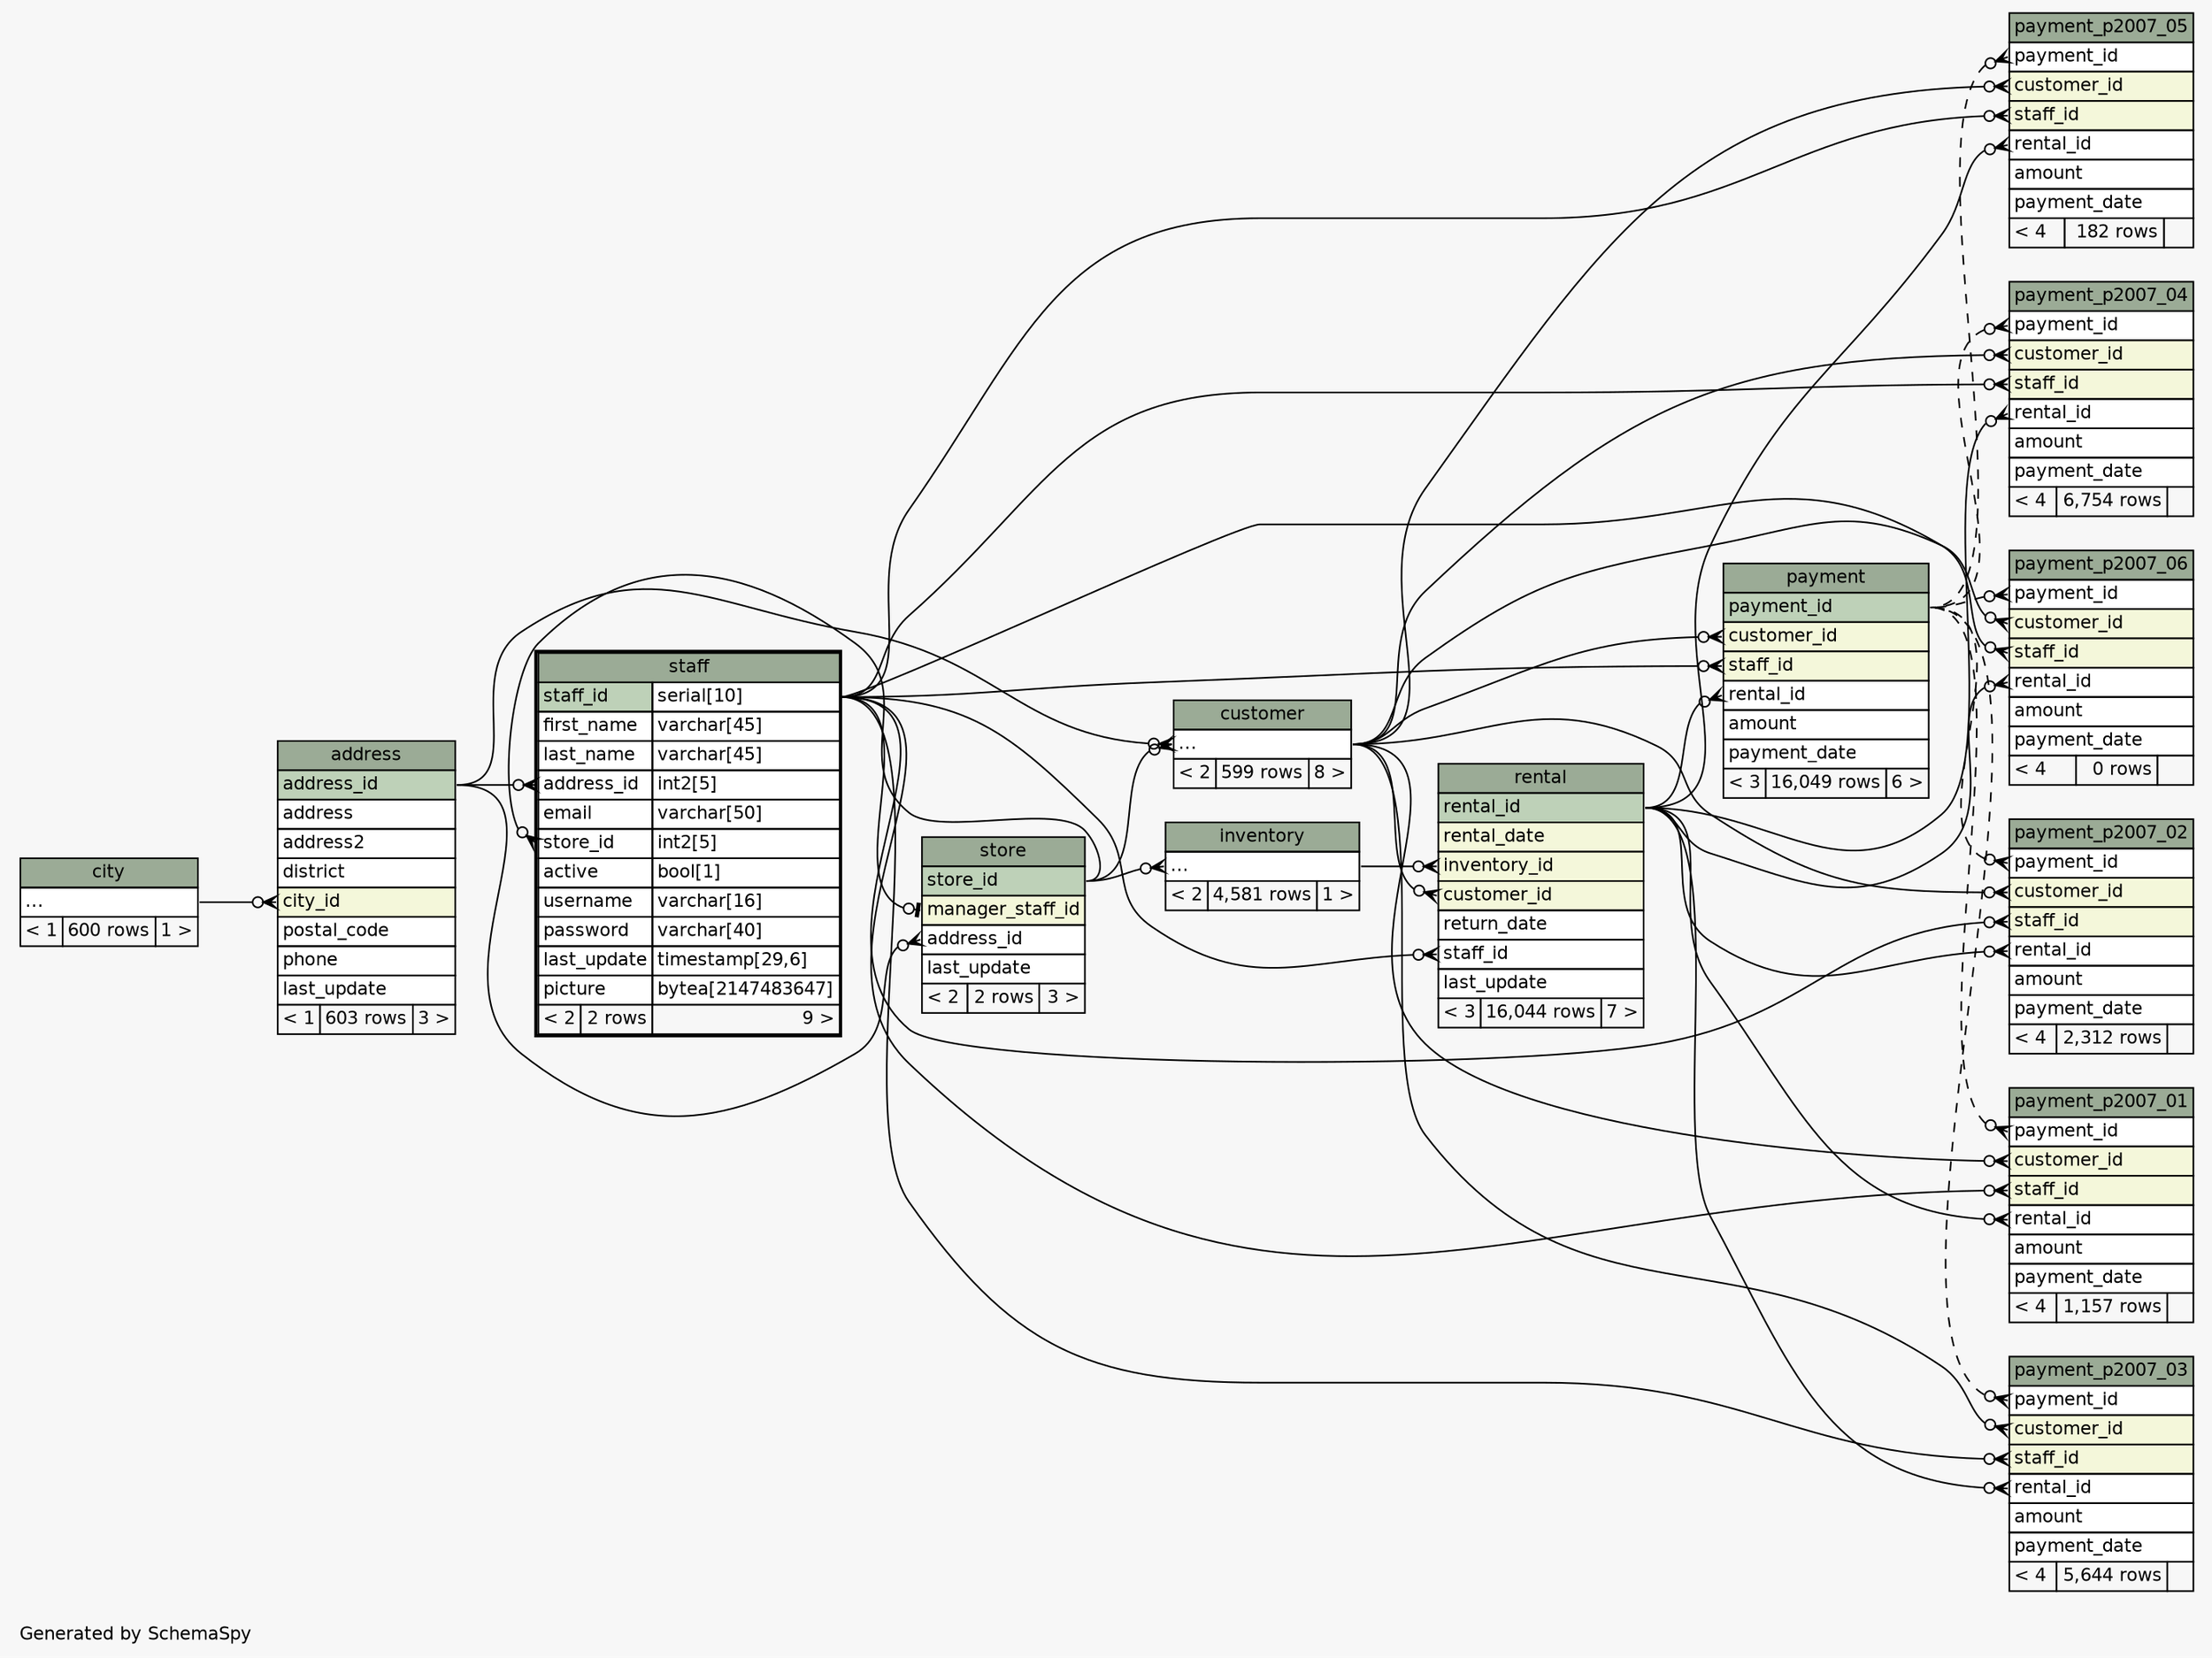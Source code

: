 // dot 7.0.5 on Mac OS X 13.0.1
// SchemaSpy rev 590
digraph "impliedTwoDegreesRelationshipsDiagram" {
  graph [
    rankdir="RL"
    bgcolor="#f7f7f7"
    label="\nGenerated by SchemaSpy"
    labeljust="l"
    nodesep="0.18"
    ranksep="0.46"
    fontname="Helvetica"
    fontsize="11"
  ];
  node [
    fontname="Helvetica"
    fontsize="11"
    shape="plaintext"
  ];
  edge [
    arrowsize="0.8"
  ];
  "address":"city_id":w -> "city":"elipses":e [arrowhead=none dir=back arrowtail=crowodot];
  "customer":"elipses":w -> "address":"address_id":e [arrowhead=none dir=back arrowtail=crowodot];
  "customer":"elipses":w -> "store":"store_id":e [arrowhead=none dir=back arrowtail=crowodot];
  "inventory":"elipses":w -> "store":"store_id":e [arrowhead=none dir=back arrowtail=crowodot];
  "payment":"customer_id":w -> "customer":"elipses":e [arrowhead=none dir=back arrowtail=crowodot];
  "payment":"rental_id":w -> "rental":"rental_id":e [arrowhead=none dir=back arrowtail=crowodot];
  "payment":"staff_id":w -> "staff":"staff_id.type":e [arrowhead=none dir=back arrowtail=crowodot];
  "payment_p2007_01":"customer_id":w -> "customer":"elipses":e [arrowhead=none dir=back arrowtail=crowodot];
  "payment_p2007_01":"payment_id":w -> "payment":"payment_id":e [arrowhead=none dir=back arrowtail=crowodot style=dashed];
  "payment_p2007_01":"rental_id":w -> "rental":"rental_id":e [arrowhead=none dir=back arrowtail=crowodot];
  "payment_p2007_01":"staff_id":w -> "staff":"staff_id.type":e [arrowhead=none dir=back arrowtail=crowodot];
  "payment_p2007_02":"customer_id":w -> "customer":"elipses":e [arrowhead=none dir=back arrowtail=crowodot];
  "payment_p2007_02":"payment_id":w -> "payment":"payment_id":e [arrowhead=none dir=back arrowtail=crowodot style=dashed];
  "payment_p2007_02":"rental_id":w -> "rental":"rental_id":e [arrowhead=none dir=back arrowtail=crowodot];
  "payment_p2007_02":"staff_id":w -> "staff":"staff_id.type":e [arrowhead=none dir=back arrowtail=crowodot];
  "payment_p2007_03":"customer_id":w -> "customer":"elipses":e [arrowhead=none dir=back arrowtail=crowodot];
  "payment_p2007_03":"payment_id":w -> "payment":"payment_id":e [arrowhead=none dir=back arrowtail=crowodot style=dashed];
  "payment_p2007_03":"rental_id":w -> "rental":"rental_id":e [arrowhead=none dir=back arrowtail=crowodot];
  "payment_p2007_03":"staff_id":w -> "staff":"staff_id.type":e [arrowhead=none dir=back arrowtail=crowodot];
  "payment_p2007_04":"customer_id":w -> "customer":"elipses":e [arrowhead=none dir=back arrowtail=crowodot];
  "payment_p2007_04":"payment_id":w -> "payment":"payment_id":e [arrowhead=none dir=back arrowtail=crowodot style=dashed];
  "payment_p2007_04":"rental_id":w -> "rental":"rental_id":e [arrowhead=none dir=back arrowtail=crowodot];
  "payment_p2007_04":"staff_id":w -> "staff":"staff_id.type":e [arrowhead=none dir=back arrowtail=crowodot];
  "payment_p2007_05":"customer_id":w -> "customer":"elipses":e [arrowhead=none dir=back arrowtail=crowodot];
  "payment_p2007_05":"payment_id":w -> "payment":"payment_id":e [arrowhead=none dir=back arrowtail=crowodot style=dashed];
  "payment_p2007_05":"rental_id":w -> "rental":"rental_id":e [arrowhead=none dir=back arrowtail=crowodot];
  "payment_p2007_05":"staff_id":w -> "staff":"staff_id.type":e [arrowhead=none dir=back arrowtail=crowodot];
  "payment_p2007_06":"customer_id":w -> "customer":"elipses":e [arrowhead=none dir=back arrowtail=crowodot];
  "payment_p2007_06":"payment_id":w -> "payment":"payment_id":e [arrowhead=none dir=back arrowtail=crowodot style=dashed];
  "payment_p2007_06":"rental_id":w -> "rental":"rental_id":e [arrowhead=none dir=back arrowtail=crowodot];
  "payment_p2007_06":"staff_id":w -> "staff":"staff_id.type":e [arrowhead=none dir=back arrowtail=crowodot];
  "rental":"customer_id":w -> "customer":"elipses":e [arrowhead=none dir=back arrowtail=crowodot];
  "rental":"inventory_id":w -> "inventory":"elipses":e [arrowhead=none dir=back arrowtail=crowodot];
  "rental":"staff_id":w -> "staff":"staff_id.type":e [arrowhead=none dir=back arrowtail=crowodot];
  "staff":"address_id":w -> "address":"address_id":e [arrowhead=none dir=back arrowtail=crowodot];
  "staff":"store_id":w -> "store":"store_id":e [arrowhead=none dir=back arrowtail=crowodot];
  "store":"address_id":w -> "address":"address_id":e [arrowhead=none dir=back arrowtail=crowodot];
  "store":"manager_staff_id":w -> "staff":"staff_id.type":e [arrowhead=none dir=back arrowtail=teeodot];
  "address" [
    label=<
    <TABLE BORDER="0" CELLBORDER="1" CELLSPACING="0" BGCOLOR="#ffffff">
      <TR><TD COLSPAN="3" BGCOLOR="#9bab96" ALIGN="CENTER">address</TD></TR>
      <TR><TD PORT="address_id" COLSPAN="3" BGCOLOR="#bed1b8" ALIGN="LEFT">address_id</TD></TR>
      <TR><TD PORT="address" COLSPAN="3" ALIGN="LEFT">address</TD></TR>
      <TR><TD PORT="address2" COLSPAN="3" ALIGN="LEFT">address2</TD></TR>
      <TR><TD PORT="district" COLSPAN="3" ALIGN="LEFT">district</TD></TR>
      <TR><TD PORT="city_id" COLSPAN="3" BGCOLOR="#f4f7da" ALIGN="LEFT">city_id</TD></TR>
      <TR><TD PORT="postal_code" COLSPAN="3" ALIGN="LEFT">postal_code</TD></TR>
      <TR><TD PORT="phone" COLSPAN="3" ALIGN="LEFT">phone</TD></TR>
      <TR><TD PORT="last_update" COLSPAN="3" ALIGN="LEFT">last_update</TD></TR>
      <TR><TD ALIGN="LEFT" BGCOLOR="#f7f7f7">&lt; 1</TD><TD ALIGN="RIGHT" BGCOLOR="#f7f7f7">603 rows</TD><TD ALIGN="RIGHT" BGCOLOR="#f7f7f7">3 &gt;</TD></TR>
    </TABLE>>
    URL="address.html"
    tooltip="address"
  ];
  "city" [
    label=<
    <TABLE BORDER="0" CELLBORDER="1" CELLSPACING="0" BGCOLOR="#ffffff">
      <TR><TD COLSPAN="3" BGCOLOR="#9bab96" ALIGN="CENTER">city</TD></TR>
      <TR><TD PORT="elipses" COLSPAN="3" ALIGN="LEFT">...</TD></TR>
      <TR><TD ALIGN="LEFT" BGCOLOR="#f7f7f7">&lt; 1</TD><TD ALIGN="RIGHT" BGCOLOR="#f7f7f7">600 rows</TD><TD ALIGN="RIGHT" BGCOLOR="#f7f7f7">1 &gt;</TD></TR>
    </TABLE>>
    URL="city.html"
    tooltip="city"
  ];
  "customer" [
    label=<
    <TABLE BORDER="0" CELLBORDER="1" CELLSPACING="0" BGCOLOR="#ffffff">
      <TR><TD COLSPAN="3" BGCOLOR="#9bab96" ALIGN="CENTER">customer</TD></TR>
      <TR><TD PORT="elipses" COLSPAN="3" ALIGN="LEFT">...</TD></TR>
      <TR><TD ALIGN="LEFT" BGCOLOR="#f7f7f7">&lt; 2</TD><TD ALIGN="RIGHT" BGCOLOR="#f7f7f7">599 rows</TD><TD ALIGN="RIGHT" BGCOLOR="#f7f7f7">8 &gt;</TD></TR>
    </TABLE>>
    URL="customer.html"
    tooltip="customer"
  ];
  "inventory" [
    label=<
    <TABLE BORDER="0" CELLBORDER="1" CELLSPACING="0" BGCOLOR="#ffffff">
      <TR><TD COLSPAN="3" BGCOLOR="#9bab96" ALIGN="CENTER">inventory</TD></TR>
      <TR><TD PORT="elipses" COLSPAN="3" ALIGN="LEFT">...</TD></TR>
      <TR><TD ALIGN="LEFT" BGCOLOR="#f7f7f7">&lt; 2</TD><TD ALIGN="RIGHT" BGCOLOR="#f7f7f7">4,581 rows</TD><TD ALIGN="RIGHT" BGCOLOR="#f7f7f7">1 &gt;</TD></TR>
    </TABLE>>
    URL="inventory.html"
    tooltip="inventory"
  ];
  "payment" [
    label=<
    <TABLE BORDER="0" CELLBORDER="1" CELLSPACING="0" BGCOLOR="#ffffff">
      <TR><TD COLSPAN="3" BGCOLOR="#9bab96" ALIGN="CENTER">payment</TD></TR>
      <TR><TD PORT="payment_id" COLSPAN="3" BGCOLOR="#bed1b8" ALIGN="LEFT">payment_id</TD></TR>
      <TR><TD PORT="customer_id" COLSPAN="3" BGCOLOR="#f4f7da" ALIGN="LEFT">customer_id</TD></TR>
      <TR><TD PORT="staff_id" COLSPAN="3" BGCOLOR="#f4f7da" ALIGN="LEFT">staff_id</TD></TR>
      <TR><TD PORT="rental_id" COLSPAN="3" ALIGN="LEFT">rental_id</TD></TR>
      <TR><TD PORT="amount" COLSPAN="3" ALIGN="LEFT">amount</TD></TR>
      <TR><TD PORT="payment_date" COLSPAN="3" ALIGN="LEFT">payment_date</TD></TR>
      <TR><TD ALIGN="LEFT" BGCOLOR="#f7f7f7">&lt; 3</TD><TD ALIGN="RIGHT" BGCOLOR="#f7f7f7">16,049 rows</TD><TD ALIGN="RIGHT" BGCOLOR="#f7f7f7">6 &gt;</TD></TR>
    </TABLE>>
    URL="payment.html"
    tooltip="payment"
  ];
  "payment_p2007_01" [
    label=<
    <TABLE BORDER="0" CELLBORDER="1" CELLSPACING="0" BGCOLOR="#ffffff">
      <TR><TD COLSPAN="3" BGCOLOR="#9bab96" ALIGN="CENTER">payment_p2007_01</TD></TR>
      <TR><TD PORT="payment_id" COLSPAN="3" ALIGN="LEFT">payment_id</TD></TR>
      <TR><TD PORT="customer_id" COLSPAN="3" BGCOLOR="#f4f7da" ALIGN="LEFT">customer_id</TD></TR>
      <TR><TD PORT="staff_id" COLSPAN="3" BGCOLOR="#f4f7da" ALIGN="LEFT">staff_id</TD></TR>
      <TR><TD PORT="rental_id" COLSPAN="3" ALIGN="LEFT">rental_id</TD></TR>
      <TR><TD PORT="amount" COLSPAN="3" ALIGN="LEFT">amount</TD></TR>
      <TR><TD PORT="payment_date" COLSPAN="3" ALIGN="LEFT">payment_date</TD></TR>
      <TR><TD ALIGN="LEFT" BGCOLOR="#f7f7f7">&lt; 4</TD><TD ALIGN="RIGHT" BGCOLOR="#f7f7f7">1,157 rows</TD><TD ALIGN="RIGHT" BGCOLOR="#f7f7f7">  </TD></TR>
    </TABLE>>
    URL="payment_p2007_01.html"
    tooltip="payment_p2007_01"
  ];
  "payment_p2007_02" [
    label=<
    <TABLE BORDER="0" CELLBORDER="1" CELLSPACING="0" BGCOLOR="#ffffff">
      <TR><TD COLSPAN="3" BGCOLOR="#9bab96" ALIGN="CENTER">payment_p2007_02</TD></TR>
      <TR><TD PORT="payment_id" COLSPAN="3" ALIGN="LEFT">payment_id</TD></TR>
      <TR><TD PORT="customer_id" COLSPAN="3" BGCOLOR="#f4f7da" ALIGN="LEFT">customer_id</TD></TR>
      <TR><TD PORT="staff_id" COLSPAN="3" BGCOLOR="#f4f7da" ALIGN="LEFT">staff_id</TD></TR>
      <TR><TD PORT="rental_id" COLSPAN="3" ALIGN="LEFT">rental_id</TD></TR>
      <TR><TD PORT="amount" COLSPAN="3" ALIGN="LEFT">amount</TD></TR>
      <TR><TD PORT="payment_date" COLSPAN="3" ALIGN="LEFT">payment_date</TD></TR>
      <TR><TD ALIGN="LEFT" BGCOLOR="#f7f7f7">&lt; 4</TD><TD ALIGN="RIGHT" BGCOLOR="#f7f7f7">2,312 rows</TD><TD ALIGN="RIGHT" BGCOLOR="#f7f7f7">  </TD></TR>
    </TABLE>>
    URL="payment_p2007_02.html"
    tooltip="payment_p2007_02"
  ];
  "payment_p2007_03" [
    label=<
    <TABLE BORDER="0" CELLBORDER="1" CELLSPACING="0" BGCOLOR="#ffffff">
      <TR><TD COLSPAN="3" BGCOLOR="#9bab96" ALIGN="CENTER">payment_p2007_03</TD></TR>
      <TR><TD PORT="payment_id" COLSPAN="3" ALIGN="LEFT">payment_id</TD></TR>
      <TR><TD PORT="customer_id" COLSPAN="3" BGCOLOR="#f4f7da" ALIGN="LEFT">customer_id</TD></TR>
      <TR><TD PORT="staff_id" COLSPAN="3" BGCOLOR="#f4f7da" ALIGN="LEFT">staff_id</TD></TR>
      <TR><TD PORT="rental_id" COLSPAN="3" ALIGN="LEFT">rental_id</TD></TR>
      <TR><TD PORT="amount" COLSPAN="3" ALIGN="LEFT">amount</TD></TR>
      <TR><TD PORT="payment_date" COLSPAN="3" ALIGN="LEFT">payment_date</TD></TR>
      <TR><TD ALIGN="LEFT" BGCOLOR="#f7f7f7">&lt; 4</TD><TD ALIGN="RIGHT" BGCOLOR="#f7f7f7">5,644 rows</TD><TD ALIGN="RIGHT" BGCOLOR="#f7f7f7">  </TD></TR>
    </TABLE>>
    URL="payment_p2007_03.html"
    tooltip="payment_p2007_03"
  ];
  "payment_p2007_04" [
    label=<
    <TABLE BORDER="0" CELLBORDER="1" CELLSPACING="0" BGCOLOR="#ffffff">
      <TR><TD COLSPAN="3" BGCOLOR="#9bab96" ALIGN="CENTER">payment_p2007_04</TD></TR>
      <TR><TD PORT="payment_id" COLSPAN="3" ALIGN="LEFT">payment_id</TD></TR>
      <TR><TD PORT="customer_id" COLSPAN="3" BGCOLOR="#f4f7da" ALIGN="LEFT">customer_id</TD></TR>
      <TR><TD PORT="staff_id" COLSPAN="3" BGCOLOR="#f4f7da" ALIGN="LEFT">staff_id</TD></TR>
      <TR><TD PORT="rental_id" COLSPAN="3" ALIGN="LEFT">rental_id</TD></TR>
      <TR><TD PORT="amount" COLSPAN="3" ALIGN="LEFT">amount</TD></TR>
      <TR><TD PORT="payment_date" COLSPAN="3" ALIGN="LEFT">payment_date</TD></TR>
      <TR><TD ALIGN="LEFT" BGCOLOR="#f7f7f7">&lt; 4</TD><TD ALIGN="RIGHT" BGCOLOR="#f7f7f7">6,754 rows</TD><TD ALIGN="RIGHT" BGCOLOR="#f7f7f7">  </TD></TR>
    </TABLE>>
    URL="payment_p2007_04.html"
    tooltip="payment_p2007_04"
  ];
  "payment_p2007_05" [
    label=<
    <TABLE BORDER="0" CELLBORDER="1" CELLSPACING="0" BGCOLOR="#ffffff">
      <TR><TD COLSPAN="3" BGCOLOR="#9bab96" ALIGN="CENTER">payment_p2007_05</TD></TR>
      <TR><TD PORT="payment_id" COLSPAN="3" ALIGN="LEFT">payment_id</TD></TR>
      <TR><TD PORT="customer_id" COLSPAN="3" BGCOLOR="#f4f7da" ALIGN="LEFT">customer_id</TD></TR>
      <TR><TD PORT="staff_id" COLSPAN="3" BGCOLOR="#f4f7da" ALIGN="LEFT">staff_id</TD></TR>
      <TR><TD PORT="rental_id" COLSPAN="3" ALIGN="LEFT">rental_id</TD></TR>
      <TR><TD PORT="amount" COLSPAN="3" ALIGN="LEFT">amount</TD></TR>
      <TR><TD PORT="payment_date" COLSPAN="3" ALIGN="LEFT">payment_date</TD></TR>
      <TR><TD ALIGN="LEFT" BGCOLOR="#f7f7f7">&lt; 4</TD><TD ALIGN="RIGHT" BGCOLOR="#f7f7f7">182 rows</TD><TD ALIGN="RIGHT" BGCOLOR="#f7f7f7">  </TD></TR>
    </TABLE>>
    URL="payment_p2007_05.html"
    tooltip="payment_p2007_05"
  ];
  "payment_p2007_06" [
    label=<
    <TABLE BORDER="0" CELLBORDER="1" CELLSPACING="0" BGCOLOR="#ffffff">
      <TR><TD COLSPAN="3" BGCOLOR="#9bab96" ALIGN="CENTER">payment_p2007_06</TD></TR>
      <TR><TD PORT="payment_id" COLSPAN="3" ALIGN="LEFT">payment_id</TD></TR>
      <TR><TD PORT="customer_id" COLSPAN="3" BGCOLOR="#f4f7da" ALIGN="LEFT">customer_id</TD></TR>
      <TR><TD PORT="staff_id" COLSPAN="3" BGCOLOR="#f4f7da" ALIGN="LEFT">staff_id</TD></TR>
      <TR><TD PORT="rental_id" COLSPAN="3" ALIGN="LEFT">rental_id</TD></TR>
      <TR><TD PORT="amount" COLSPAN="3" ALIGN="LEFT">amount</TD></TR>
      <TR><TD PORT="payment_date" COLSPAN="3" ALIGN="LEFT">payment_date</TD></TR>
      <TR><TD ALIGN="LEFT" BGCOLOR="#f7f7f7">&lt; 4</TD><TD ALIGN="RIGHT" BGCOLOR="#f7f7f7">0 rows</TD><TD ALIGN="RIGHT" BGCOLOR="#f7f7f7">  </TD></TR>
    </TABLE>>
    URL="payment_p2007_06.html"
    tooltip="payment_p2007_06"
  ];
  "rental" [
    label=<
    <TABLE BORDER="0" CELLBORDER="1" CELLSPACING="0" BGCOLOR="#ffffff">
      <TR><TD COLSPAN="3" BGCOLOR="#9bab96" ALIGN="CENTER">rental</TD></TR>
      <TR><TD PORT="rental_id" COLSPAN="3" BGCOLOR="#bed1b8" ALIGN="LEFT">rental_id</TD></TR>
      <TR><TD PORT="rental_date" COLSPAN="3" BGCOLOR="#f4f7da" ALIGN="LEFT">rental_date</TD></TR>
      <TR><TD PORT="inventory_id" COLSPAN="3" BGCOLOR="#f4f7da" ALIGN="LEFT">inventory_id</TD></TR>
      <TR><TD PORT="customer_id" COLSPAN="3" BGCOLOR="#f4f7da" ALIGN="LEFT">customer_id</TD></TR>
      <TR><TD PORT="return_date" COLSPAN="3" ALIGN="LEFT">return_date</TD></TR>
      <TR><TD PORT="staff_id" COLSPAN="3" ALIGN="LEFT">staff_id</TD></TR>
      <TR><TD PORT="last_update" COLSPAN="3" ALIGN="LEFT">last_update</TD></TR>
      <TR><TD ALIGN="LEFT" BGCOLOR="#f7f7f7">&lt; 3</TD><TD ALIGN="RIGHT" BGCOLOR="#f7f7f7">16,044 rows</TD><TD ALIGN="RIGHT" BGCOLOR="#f7f7f7">7 &gt;</TD></TR>
    </TABLE>>
    URL="rental.html"
    tooltip="rental"
  ];
  "staff" [
    label=<
    <TABLE BORDER="2" CELLBORDER="1" CELLSPACING="0" BGCOLOR="#ffffff">
      <TR><TD COLSPAN="3" BGCOLOR="#9bab96" ALIGN="CENTER">staff</TD></TR>
      <TR><TD PORT="staff_id" COLSPAN="2" BGCOLOR="#bed1b8" ALIGN="LEFT">staff_id</TD><TD PORT="staff_id.type" ALIGN="LEFT">serial[10]</TD></TR>
      <TR><TD PORT="first_name" COLSPAN="2" ALIGN="LEFT">first_name</TD><TD PORT="first_name.type" ALIGN="LEFT">varchar[45]</TD></TR>
      <TR><TD PORT="last_name" COLSPAN="2" ALIGN="LEFT">last_name</TD><TD PORT="last_name.type" ALIGN="LEFT">varchar[45]</TD></TR>
      <TR><TD PORT="address_id" COLSPAN="2" ALIGN="LEFT">address_id</TD><TD PORT="address_id.type" ALIGN="LEFT">int2[5]</TD></TR>
      <TR><TD PORT="email" COLSPAN="2" ALIGN="LEFT">email</TD><TD PORT="email.type" ALIGN="LEFT">varchar[50]</TD></TR>
      <TR><TD PORT="store_id" COLSPAN="2" ALIGN="LEFT">store_id</TD><TD PORT="store_id.type" ALIGN="LEFT">int2[5]</TD></TR>
      <TR><TD PORT="active" COLSPAN="2" ALIGN="LEFT">active</TD><TD PORT="active.type" ALIGN="LEFT">bool[1]</TD></TR>
      <TR><TD PORT="username" COLSPAN="2" ALIGN="LEFT">username</TD><TD PORT="username.type" ALIGN="LEFT">varchar[16]</TD></TR>
      <TR><TD PORT="password" COLSPAN="2" ALIGN="LEFT">password</TD><TD PORT="password.type" ALIGN="LEFT">varchar[40]</TD></TR>
      <TR><TD PORT="last_update" COLSPAN="2" ALIGN="LEFT">last_update</TD><TD PORT="last_update.type" ALIGN="LEFT">timestamp[29,6]</TD></TR>
      <TR><TD PORT="picture" COLSPAN="2" ALIGN="LEFT">picture</TD><TD PORT="picture.type" ALIGN="LEFT">bytea[2147483647]</TD></TR>
      <TR><TD ALIGN="LEFT" BGCOLOR="#f7f7f7">&lt; 2</TD><TD ALIGN="RIGHT" BGCOLOR="#f7f7f7">2 rows</TD><TD ALIGN="RIGHT" BGCOLOR="#f7f7f7">9 &gt;</TD></TR>
    </TABLE>>
    URL="staff.html"
    tooltip="staff"
  ];
  "store" [
    label=<
    <TABLE BORDER="0" CELLBORDER="1" CELLSPACING="0" BGCOLOR="#ffffff">
      <TR><TD COLSPAN="3" BGCOLOR="#9bab96" ALIGN="CENTER">store</TD></TR>
      <TR><TD PORT="store_id" COLSPAN="3" BGCOLOR="#bed1b8" ALIGN="LEFT">store_id</TD></TR>
      <TR><TD PORT="manager_staff_id" COLSPAN="3" BGCOLOR="#f4f7da" ALIGN="LEFT">manager_staff_id</TD></TR>
      <TR><TD PORT="address_id" COLSPAN="3" ALIGN="LEFT">address_id</TD></TR>
      <TR><TD PORT="last_update" COLSPAN="3" ALIGN="LEFT">last_update</TD></TR>
      <TR><TD ALIGN="LEFT" BGCOLOR="#f7f7f7">&lt; 2</TD><TD ALIGN="RIGHT" BGCOLOR="#f7f7f7">2 rows</TD><TD ALIGN="RIGHT" BGCOLOR="#f7f7f7">3 &gt;</TD></TR>
    </TABLE>>
    URL="store.html"
    tooltip="store"
  ];
}
